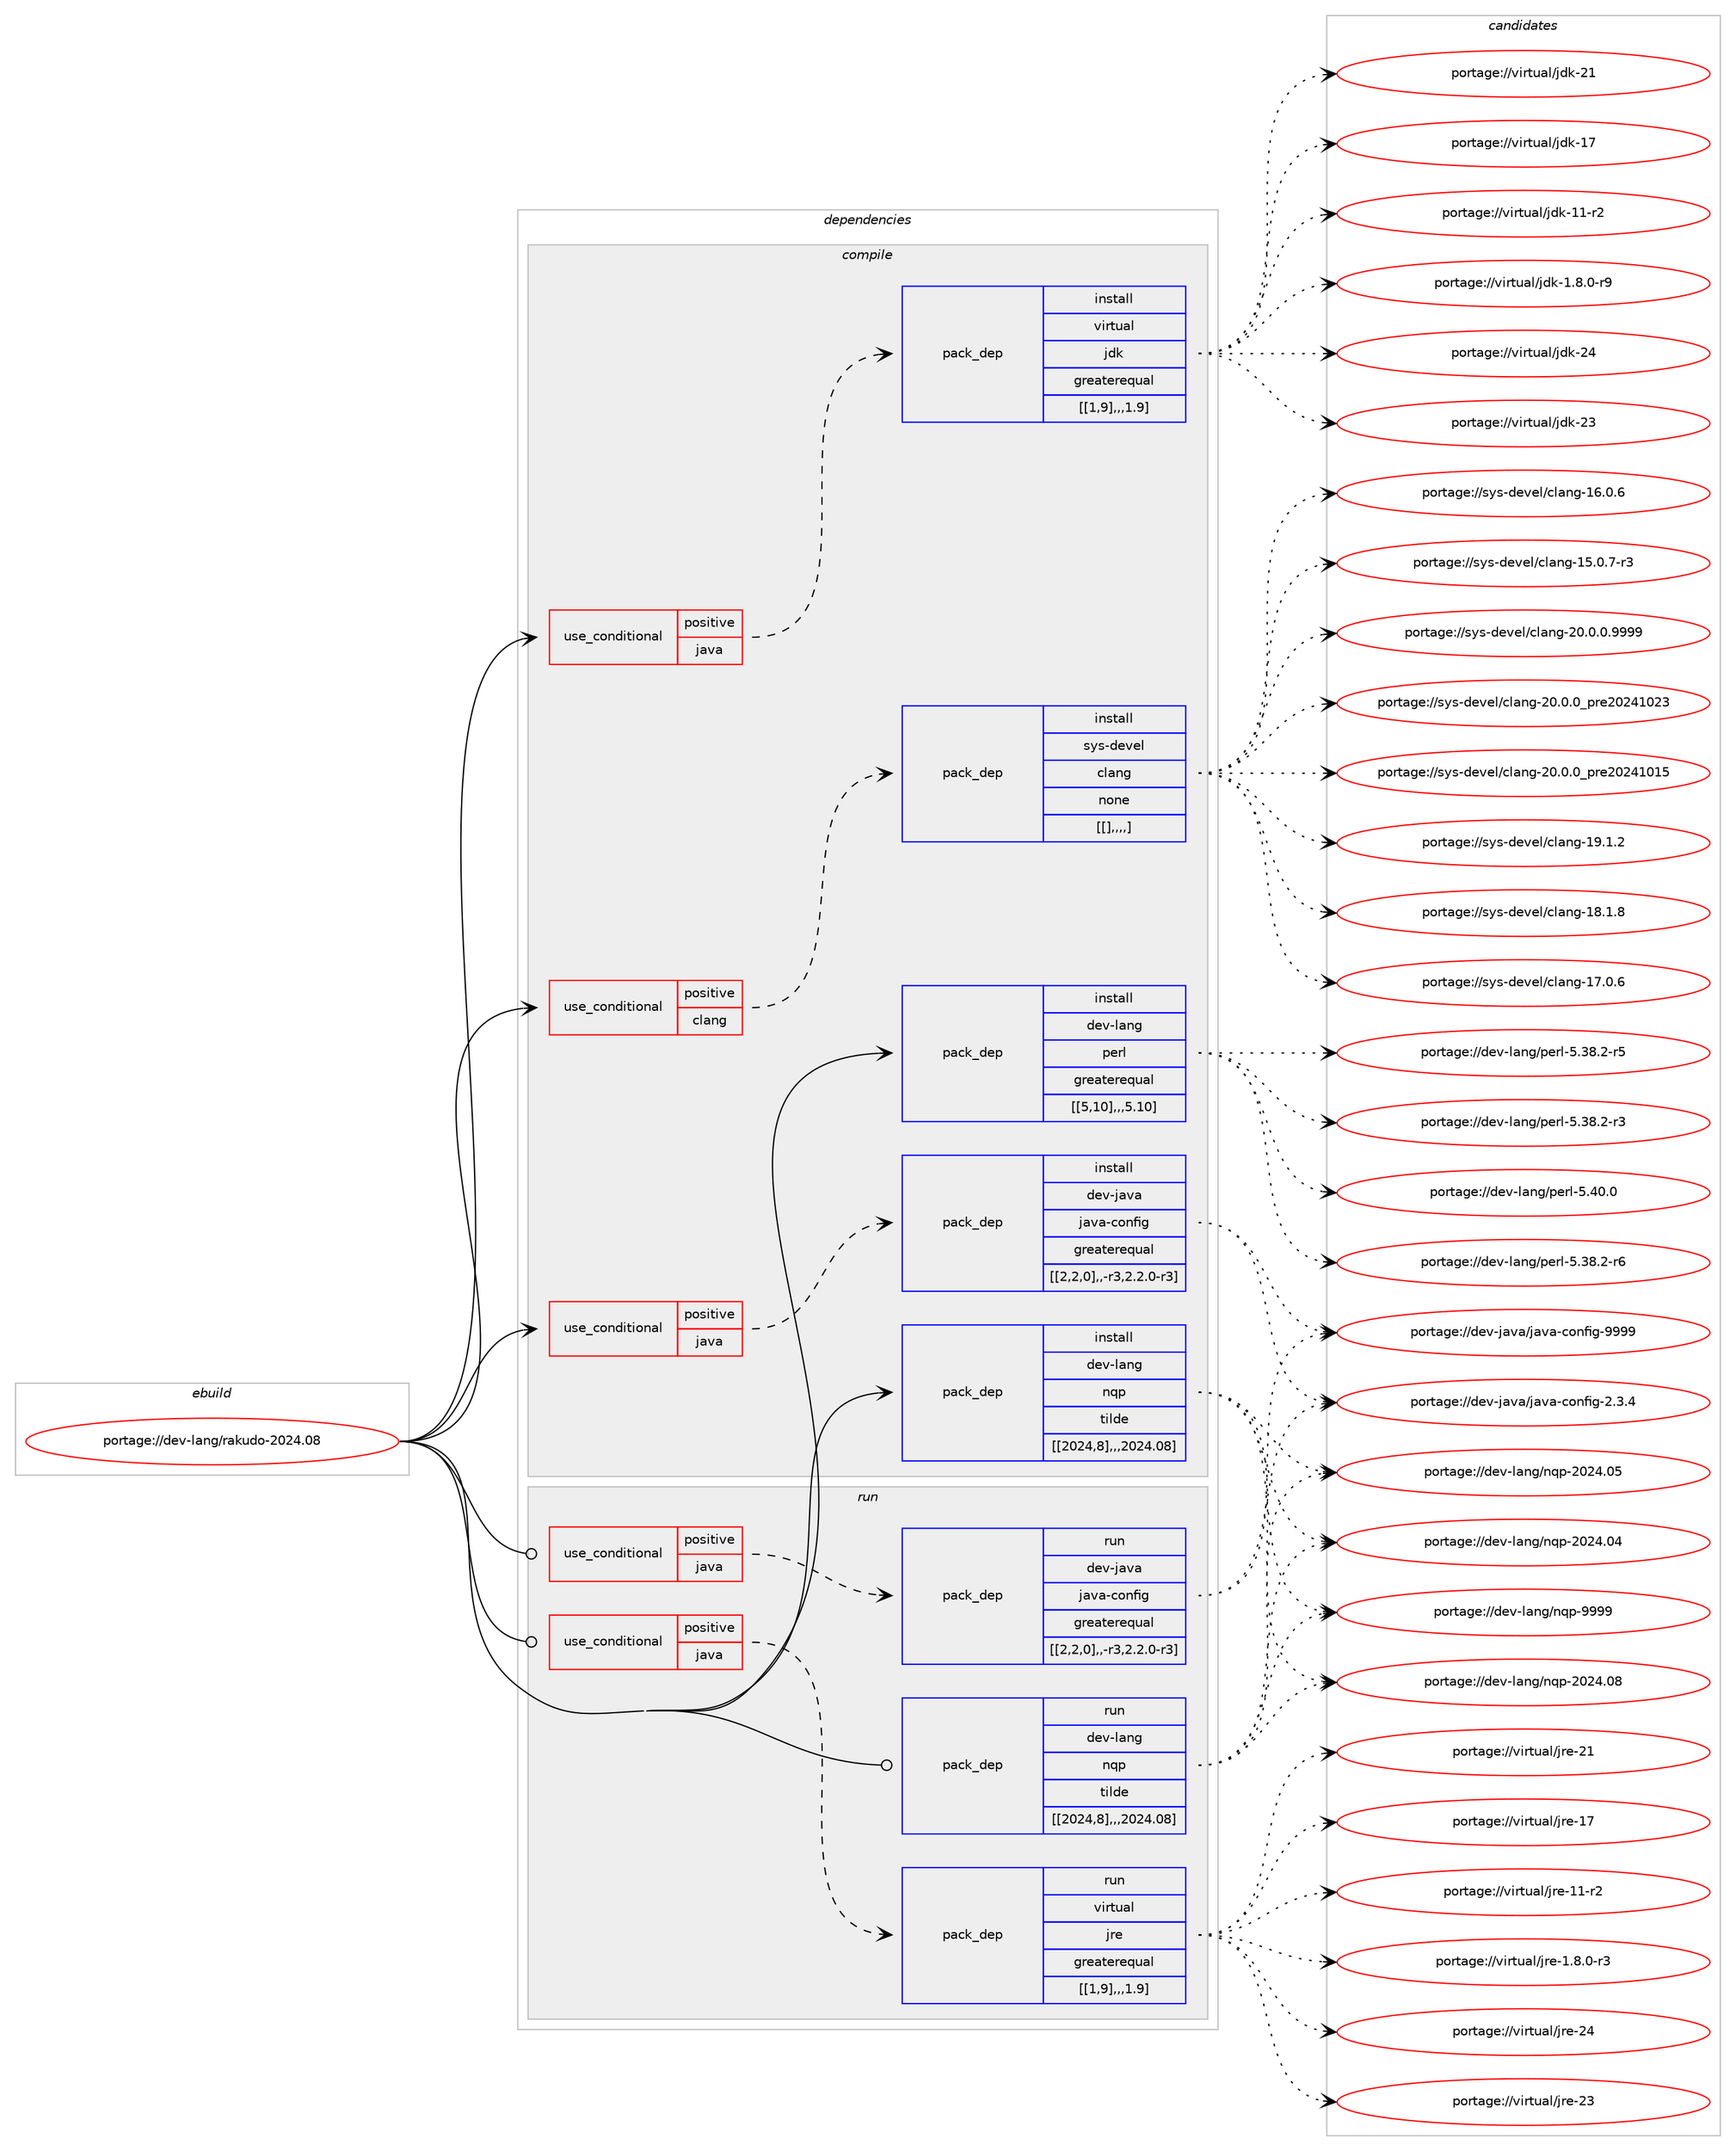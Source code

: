 digraph prolog {

# *************
# Graph options
# *************

newrank=true;
concentrate=true;
compound=true;
graph [rankdir=LR,fontname=Helvetica,fontsize=10,ranksep=1.5];#, ranksep=2.5, nodesep=0.2];
edge  [arrowhead=vee];
node  [fontname=Helvetica,fontsize=10];

# **********
# The ebuild
# **********

subgraph cluster_leftcol {
color=gray;
label=<<i>ebuild</i>>;
id [label="portage://dev-lang/rakudo-2024.08", color=red, width=4, href="../dev-lang/rakudo-2024.08.svg"];
}

# ****************
# The dependencies
# ****************

subgraph cluster_midcol {
color=gray;
label=<<i>dependencies</i>>;
subgraph cluster_compile {
fillcolor="#eeeeee";
style=filled;
label=<<i>compile</i>>;
subgraph cond25171 {
dependency104670 [label=<<TABLE BORDER="0" CELLBORDER="1" CELLSPACING="0" CELLPADDING="4"><TR><TD ROWSPAN="3" CELLPADDING="10">use_conditional</TD></TR><TR><TD>positive</TD></TR><TR><TD>clang</TD></TR></TABLE>>, shape=none, color=red];
subgraph pack78371 {
dependency104724 [label=<<TABLE BORDER="0" CELLBORDER="1" CELLSPACING="0" CELLPADDING="4" WIDTH="220"><TR><TD ROWSPAN="6" CELLPADDING="30">pack_dep</TD></TR><TR><TD WIDTH="110">install</TD></TR><TR><TD>sys-devel</TD></TR><TR><TD>clang</TD></TR><TR><TD>none</TD></TR><TR><TD>[[],,,,]</TD></TR></TABLE>>, shape=none, color=blue];
}
dependency104670:e -> dependency104724:w [weight=20,style="dashed",arrowhead="vee"];
}
id:e -> dependency104670:w [weight=20,style="solid",arrowhead="vee"];
subgraph cond25204 {
dependency104749 [label=<<TABLE BORDER="0" CELLBORDER="1" CELLSPACING="0" CELLPADDING="4"><TR><TD ROWSPAN="3" CELLPADDING="10">use_conditional</TD></TR><TR><TD>positive</TD></TR><TR><TD>java</TD></TR></TABLE>>, shape=none, color=red];
subgraph pack78404 {
dependency104768 [label=<<TABLE BORDER="0" CELLBORDER="1" CELLSPACING="0" CELLPADDING="4" WIDTH="220"><TR><TD ROWSPAN="6" CELLPADDING="30">pack_dep</TD></TR><TR><TD WIDTH="110">install</TD></TR><TR><TD>dev-java</TD></TR><TR><TD>java-config</TD></TR><TR><TD>greaterequal</TD></TR><TR><TD>[[2,2,0],,-r3,2.2.0-r3]</TD></TR></TABLE>>, shape=none, color=blue];
}
dependency104749:e -> dependency104768:w [weight=20,style="dashed",arrowhead="vee"];
}
id:e -> dependency104749:w [weight=20,style="solid",arrowhead="vee"];
subgraph cond25238 {
dependency104835 [label=<<TABLE BORDER="0" CELLBORDER="1" CELLSPACING="0" CELLPADDING="4"><TR><TD ROWSPAN="3" CELLPADDING="10">use_conditional</TD></TR><TR><TD>positive</TD></TR><TR><TD>java</TD></TR></TABLE>>, shape=none, color=red];
subgraph pack78445 {
dependency104864 [label=<<TABLE BORDER="0" CELLBORDER="1" CELLSPACING="0" CELLPADDING="4" WIDTH="220"><TR><TD ROWSPAN="6" CELLPADDING="30">pack_dep</TD></TR><TR><TD WIDTH="110">install</TD></TR><TR><TD>virtual</TD></TR><TR><TD>jdk</TD></TR><TR><TD>greaterequal</TD></TR><TR><TD>[[1,9],,,1.9]</TD></TR></TABLE>>, shape=none, color=blue];
}
dependency104835:e -> dependency104864:w [weight=20,style="dashed",arrowhead="vee"];
}
id:e -> dependency104835:w [weight=20,style="solid",arrowhead="vee"];
subgraph pack78459 {
dependency104946 [label=<<TABLE BORDER="0" CELLBORDER="1" CELLSPACING="0" CELLPADDING="4" WIDTH="220"><TR><TD ROWSPAN="6" CELLPADDING="30">pack_dep</TD></TR><TR><TD WIDTH="110">install</TD></TR><TR><TD>dev-lang</TD></TR><TR><TD>nqp</TD></TR><TR><TD>tilde</TD></TR><TR><TD>[[2024,8],,,2024.08]</TD></TR></TABLE>>, shape=none, color=blue];
}
id:e -> dependency104946:w [weight=20,style="solid",arrowhead="vee"];
subgraph pack78506 {
dependency104955 [label=<<TABLE BORDER="0" CELLBORDER="1" CELLSPACING="0" CELLPADDING="4" WIDTH="220"><TR><TD ROWSPAN="6" CELLPADDING="30">pack_dep</TD></TR><TR><TD WIDTH="110">install</TD></TR><TR><TD>dev-lang</TD></TR><TR><TD>perl</TD></TR><TR><TD>greaterequal</TD></TR><TR><TD>[[5,10],,,5.10]</TD></TR></TABLE>>, shape=none, color=blue];
}
id:e -> dependency104955:w [weight=20,style="solid",arrowhead="vee"];
}
subgraph cluster_compileandrun {
fillcolor="#eeeeee";
style=filled;
label=<<i>compile and run</i>>;
}
subgraph cluster_run {
fillcolor="#eeeeee";
style=filled;
label=<<i>run</i>>;
subgraph cond25315 {
dependency105018 [label=<<TABLE BORDER="0" CELLBORDER="1" CELLSPACING="0" CELLPADDING="4"><TR><TD ROWSPAN="3" CELLPADDING="10">use_conditional</TD></TR><TR><TD>positive</TD></TR><TR><TD>java</TD></TR></TABLE>>, shape=none, color=red];
subgraph pack78542 {
dependency105065 [label=<<TABLE BORDER="0" CELLBORDER="1" CELLSPACING="0" CELLPADDING="4" WIDTH="220"><TR><TD ROWSPAN="6" CELLPADDING="30">pack_dep</TD></TR><TR><TD WIDTH="110">run</TD></TR><TR><TD>dev-java</TD></TR><TR><TD>java-config</TD></TR><TR><TD>greaterequal</TD></TR><TR><TD>[[2,2,0],,-r3,2.2.0-r3]</TD></TR></TABLE>>, shape=none, color=blue];
}
dependency105018:e -> dependency105065:w [weight=20,style="dashed",arrowhead="vee"];
}
id:e -> dependency105018:w [weight=20,style="solid",arrowhead="odot"];
subgraph cond25365 {
dependency105097 [label=<<TABLE BORDER="0" CELLBORDER="1" CELLSPACING="0" CELLPADDING="4"><TR><TD ROWSPAN="3" CELLPADDING="10">use_conditional</TD></TR><TR><TD>positive</TD></TR><TR><TD>java</TD></TR></TABLE>>, shape=none, color=red];
subgraph pack78608 {
dependency105179 [label=<<TABLE BORDER="0" CELLBORDER="1" CELLSPACING="0" CELLPADDING="4" WIDTH="220"><TR><TD ROWSPAN="6" CELLPADDING="30">pack_dep</TD></TR><TR><TD WIDTH="110">run</TD></TR><TR><TD>virtual</TD></TR><TR><TD>jre</TD></TR><TR><TD>greaterequal</TD></TR><TR><TD>[[1,9],,,1.9]</TD></TR></TABLE>>, shape=none, color=blue];
}
dependency105097:e -> dependency105179:w [weight=20,style="dashed",arrowhead="vee"];
}
id:e -> dependency105097:w [weight=20,style="solid",arrowhead="odot"];
subgraph pack78620 {
dependency105182 [label=<<TABLE BORDER="0" CELLBORDER="1" CELLSPACING="0" CELLPADDING="4" WIDTH="220"><TR><TD ROWSPAN="6" CELLPADDING="30">pack_dep</TD></TR><TR><TD WIDTH="110">run</TD></TR><TR><TD>dev-lang</TD></TR><TR><TD>nqp</TD></TR><TR><TD>tilde</TD></TR><TR><TD>[[2024,8],,,2024.08]</TD></TR></TABLE>>, shape=none, color=blue];
}
id:e -> dependency105182:w [weight=20,style="solid",arrowhead="odot"];
}
}

# **************
# The candidates
# **************

subgraph cluster_choices {
rank=same;
color=gray;
label=<<i>candidates</i>>;

subgraph choice78184 {
color=black;
nodesep=1;
choice11512111545100101118101108479910897110103455048464846484657575757 [label="portage://sys-devel/clang-20.0.0.9999", color=red, width=4,href="../sys-devel/clang-20.0.0.9999.svg"];
choice1151211154510010111810110847991089711010345504846484648951121141015048505249485051 [label="portage://sys-devel/clang-20.0.0_pre20241023", color=red, width=4,href="../sys-devel/clang-20.0.0_pre20241023.svg"];
choice1151211154510010111810110847991089711010345504846484648951121141015048505249484953 [label="portage://sys-devel/clang-20.0.0_pre20241015", color=red, width=4,href="../sys-devel/clang-20.0.0_pre20241015.svg"];
choice1151211154510010111810110847991089711010345495746494650 [label="portage://sys-devel/clang-19.1.2", color=red, width=4,href="../sys-devel/clang-19.1.2.svg"];
choice1151211154510010111810110847991089711010345495646494656 [label="portage://sys-devel/clang-18.1.8", color=red, width=4,href="../sys-devel/clang-18.1.8.svg"];
choice1151211154510010111810110847991089711010345495546484654 [label="portage://sys-devel/clang-17.0.6", color=red, width=4,href="../sys-devel/clang-17.0.6.svg"];
choice1151211154510010111810110847991089711010345495446484654 [label="portage://sys-devel/clang-16.0.6", color=red, width=4,href="../sys-devel/clang-16.0.6.svg"];
choice11512111545100101118101108479910897110103454953464846554511451 [label="portage://sys-devel/clang-15.0.7-r3", color=red, width=4,href="../sys-devel/clang-15.0.7-r3.svg"];
dependency104724:e -> choice11512111545100101118101108479910897110103455048464846484657575757:w [style=dotted,weight="100"];
dependency104724:e -> choice1151211154510010111810110847991089711010345504846484648951121141015048505249485051:w [style=dotted,weight="100"];
dependency104724:e -> choice1151211154510010111810110847991089711010345504846484648951121141015048505249484953:w [style=dotted,weight="100"];
dependency104724:e -> choice1151211154510010111810110847991089711010345495746494650:w [style=dotted,weight="100"];
dependency104724:e -> choice1151211154510010111810110847991089711010345495646494656:w [style=dotted,weight="100"];
dependency104724:e -> choice1151211154510010111810110847991089711010345495546484654:w [style=dotted,weight="100"];
dependency104724:e -> choice1151211154510010111810110847991089711010345495446484654:w [style=dotted,weight="100"];
dependency104724:e -> choice11512111545100101118101108479910897110103454953464846554511451:w [style=dotted,weight="100"];
}
subgraph choice78192 {
color=black;
nodesep=1;
choice10010111845106971189747106971189745991111101021051034557575757 [label="portage://dev-java/java-config-9999", color=red, width=4,href="../dev-java/java-config-9999.svg"];
choice1001011184510697118974710697118974599111110102105103455046514652 [label="portage://dev-java/java-config-2.3.4", color=red, width=4,href="../dev-java/java-config-2.3.4.svg"];
dependency104768:e -> choice10010111845106971189747106971189745991111101021051034557575757:w [style=dotted,weight="100"];
dependency104768:e -> choice1001011184510697118974710697118974599111110102105103455046514652:w [style=dotted,weight="100"];
}
subgraph choice78202 {
color=black;
nodesep=1;
choice1181051141161179710847106100107455052 [label="portage://virtual/jdk-24", color=red, width=4,href="../virtual/jdk-24.svg"];
choice1181051141161179710847106100107455051 [label="portage://virtual/jdk-23", color=red, width=4,href="../virtual/jdk-23.svg"];
choice1181051141161179710847106100107455049 [label="portage://virtual/jdk-21", color=red, width=4,href="../virtual/jdk-21.svg"];
choice1181051141161179710847106100107454955 [label="portage://virtual/jdk-17", color=red, width=4,href="../virtual/jdk-17.svg"];
choice11810511411611797108471061001074549494511450 [label="portage://virtual/jdk-11-r2", color=red, width=4,href="../virtual/jdk-11-r2.svg"];
choice11810511411611797108471061001074549465646484511457 [label="portage://virtual/jdk-1.8.0-r9", color=red, width=4,href="../virtual/jdk-1.8.0-r9.svg"];
dependency104864:e -> choice1181051141161179710847106100107455052:w [style=dotted,weight="100"];
dependency104864:e -> choice1181051141161179710847106100107455051:w [style=dotted,weight="100"];
dependency104864:e -> choice1181051141161179710847106100107455049:w [style=dotted,weight="100"];
dependency104864:e -> choice1181051141161179710847106100107454955:w [style=dotted,weight="100"];
dependency104864:e -> choice11810511411611797108471061001074549494511450:w [style=dotted,weight="100"];
dependency104864:e -> choice11810511411611797108471061001074549465646484511457:w [style=dotted,weight="100"];
}
subgraph choice78217 {
color=black;
nodesep=1;
choice1001011184510897110103471101131124557575757 [label="portage://dev-lang/nqp-9999", color=red, width=4,href="../dev-lang/nqp-9999.svg"];
choice1001011184510897110103471101131124550485052464856 [label="portage://dev-lang/nqp-2024.08", color=red, width=4,href="../dev-lang/nqp-2024.08.svg"];
choice1001011184510897110103471101131124550485052464853 [label="portage://dev-lang/nqp-2024.05", color=red, width=4,href="../dev-lang/nqp-2024.05.svg"];
choice1001011184510897110103471101131124550485052464852 [label="portage://dev-lang/nqp-2024.04", color=red, width=4,href="../dev-lang/nqp-2024.04.svg"];
dependency104946:e -> choice1001011184510897110103471101131124557575757:w [style=dotted,weight="100"];
dependency104946:e -> choice1001011184510897110103471101131124550485052464856:w [style=dotted,weight="100"];
dependency104946:e -> choice1001011184510897110103471101131124550485052464853:w [style=dotted,weight="100"];
dependency104946:e -> choice1001011184510897110103471101131124550485052464852:w [style=dotted,weight="100"];
}
subgraph choice78219 {
color=black;
nodesep=1;
choice10010111845108971101034711210111410845534652484648 [label="portage://dev-lang/perl-5.40.0", color=red, width=4,href="../dev-lang/perl-5.40.0.svg"];
choice100101118451089711010347112101114108455346515646504511454 [label="portage://dev-lang/perl-5.38.2-r6", color=red, width=4,href="../dev-lang/perl-5.38.2-r6.svg"];
choice100101118451089711010347112101114108455346515646504511453 [label="portage://dev-lang/perl-5.38.2-r5", color=red, width=4,href="../dev-lang/perl-5.38.2-r5.svg"];
choice100101118451089711010347112101114108455346515646504511451 [label="portage://dev-lang/perl-5.38.2-r3", color=red, width=4,href="../dev-lang/perl-5.38.2-r3.svg"];
dependency104955:e -> choice10010111845108971101034711210111410845534652484648:w [style=dotted,weight="100"];
dependency104955:e -> choice100101118451089711010347112101114108455346515646504511454:w [style=dotted,weight="100"];
dependency104955:e -> choice100101118451089711010347112101114108455346515646504511453:w [style=dotted,weight="100"];
dependency104955:e -> choice100101118451089711010347112101114108455346515646504511451:w [style=dotted,weight="100"];
}
subgraph choice78224 {
color=black;
nodesep=1;
choice10010111845106971189747106971189745991111101021051034557575757 [label="portage://dev-java/java-config-9999", color=red, width=4,href="../dev-java/java-config-9999.svg"];
choice1001011184510697118974710697118974599111110102105103455046514652 [label="portage://dev-java/java-config-2.3.4", color=red, width=4,href="../dev-java/java-config-2.3.4.svg"];
dependency105065:e -> choice10010111845106971189747106971189745991111101021051034557575757:w [style=dotted,weight="100"];
dependency105065:e -> choice1001011184510697118974710697118974599111110102105103455046514652:w [style=dotted,weight="100"];
}
subgraph choice78227 {
color=black;
nodesep=1;
choice1181051141161179710847106114101455052 [label="portage://virtual/jre-24", color=red, width=4,href="../virtual/jre-24.svg"];
choice1181051141161179710847106114101455051 [label="portage://virtual/jre-23", color=red, width=4,href="../virtual/jre-23.svg"];
choice1181051141161179710847106114101455049 [label="portage://virtual/jre-21", color=red, width=4,href="../virtual/jre-21.svg"];
choice1181051141161179710847106114101454955 [label="portage://virtual/jre-17", color=red, width=4,href="../virtual/jre-17.svg"];
choice11810511411611797108471061141014549494511450 [label="portage://virtual/jre-11-r2", color=red, width=4,href="../virtual/jre-11-r2.svg"];
choice11810511411611797108471061141014549465646484511451 [label="portage://virtual/jre-1.8.0-r3", color=red, width=4,href="../virtual/jre-1.8.0-r3.svg"];
dependency105179:e -> choice1181051141161179710847106114101455052:w [style=dotted,weight="100"];
dependency105179:e -> choice1181051141161179710847106114101455051:w [style=dotted,weight="100"];
dependency105179:e -> choice1181051141161179710847106114101455049:w [style=dotted,weight="100"];
dependency105179:e -> choice1181051141161179710847106114101454955:w [style=dotted,weight="100"];
dependency105179:e -> choice11810511411611797108471061141014549494511450:w [style=dotted,weight="100"];
dependency105179:e -> choice11810511411611797108471061141014549465646484511451:w [style=dotted,weight="100"];
}
subgraph choice78231 {
color=black;
nodesep=1;
choice1001011184510897110103471101131124557575757 [label="portage://dev-lang/nqp-9999", color=red, width=4,href="../dev-lang/nqp-9999.svg"];
choice1001011184510897110103471101131124550485052464856 [label="portage://dev-lang/nqp-2024.08", color=red, width=4,href="../dev-lang/nqp-2024.08.svg"];
choice1001011184510897110103471101131124550485052464853 [label="portage://dev-lang/nqp-2024.05", color=red, width=4,href="../dev-lang/nqp-2024.05.svg"];
choice1001011184510897110103471101131124550485052464852 [label="portage://dev-lang/nqp-2024.04", color=red, width=4,href="../dev-lang/nqp-2024.04.svg"];
dependency105182:e -> choice1001011184510897110103471101131124557575757:w [style=dotted,weight="100"];
dependency105182:e -> choice1001011184510897110103471101131124550485052464856:w [style=dotted,weight="100"];
dependency105182:e -> choice1001011184510897110103471101131124550485052464853:w [style=dotted,weight="100"];
dependency105182:e -> choice1001011184510897110103471101131124550485052464852:w [style=dotted,weight="100"];
}
}

}
